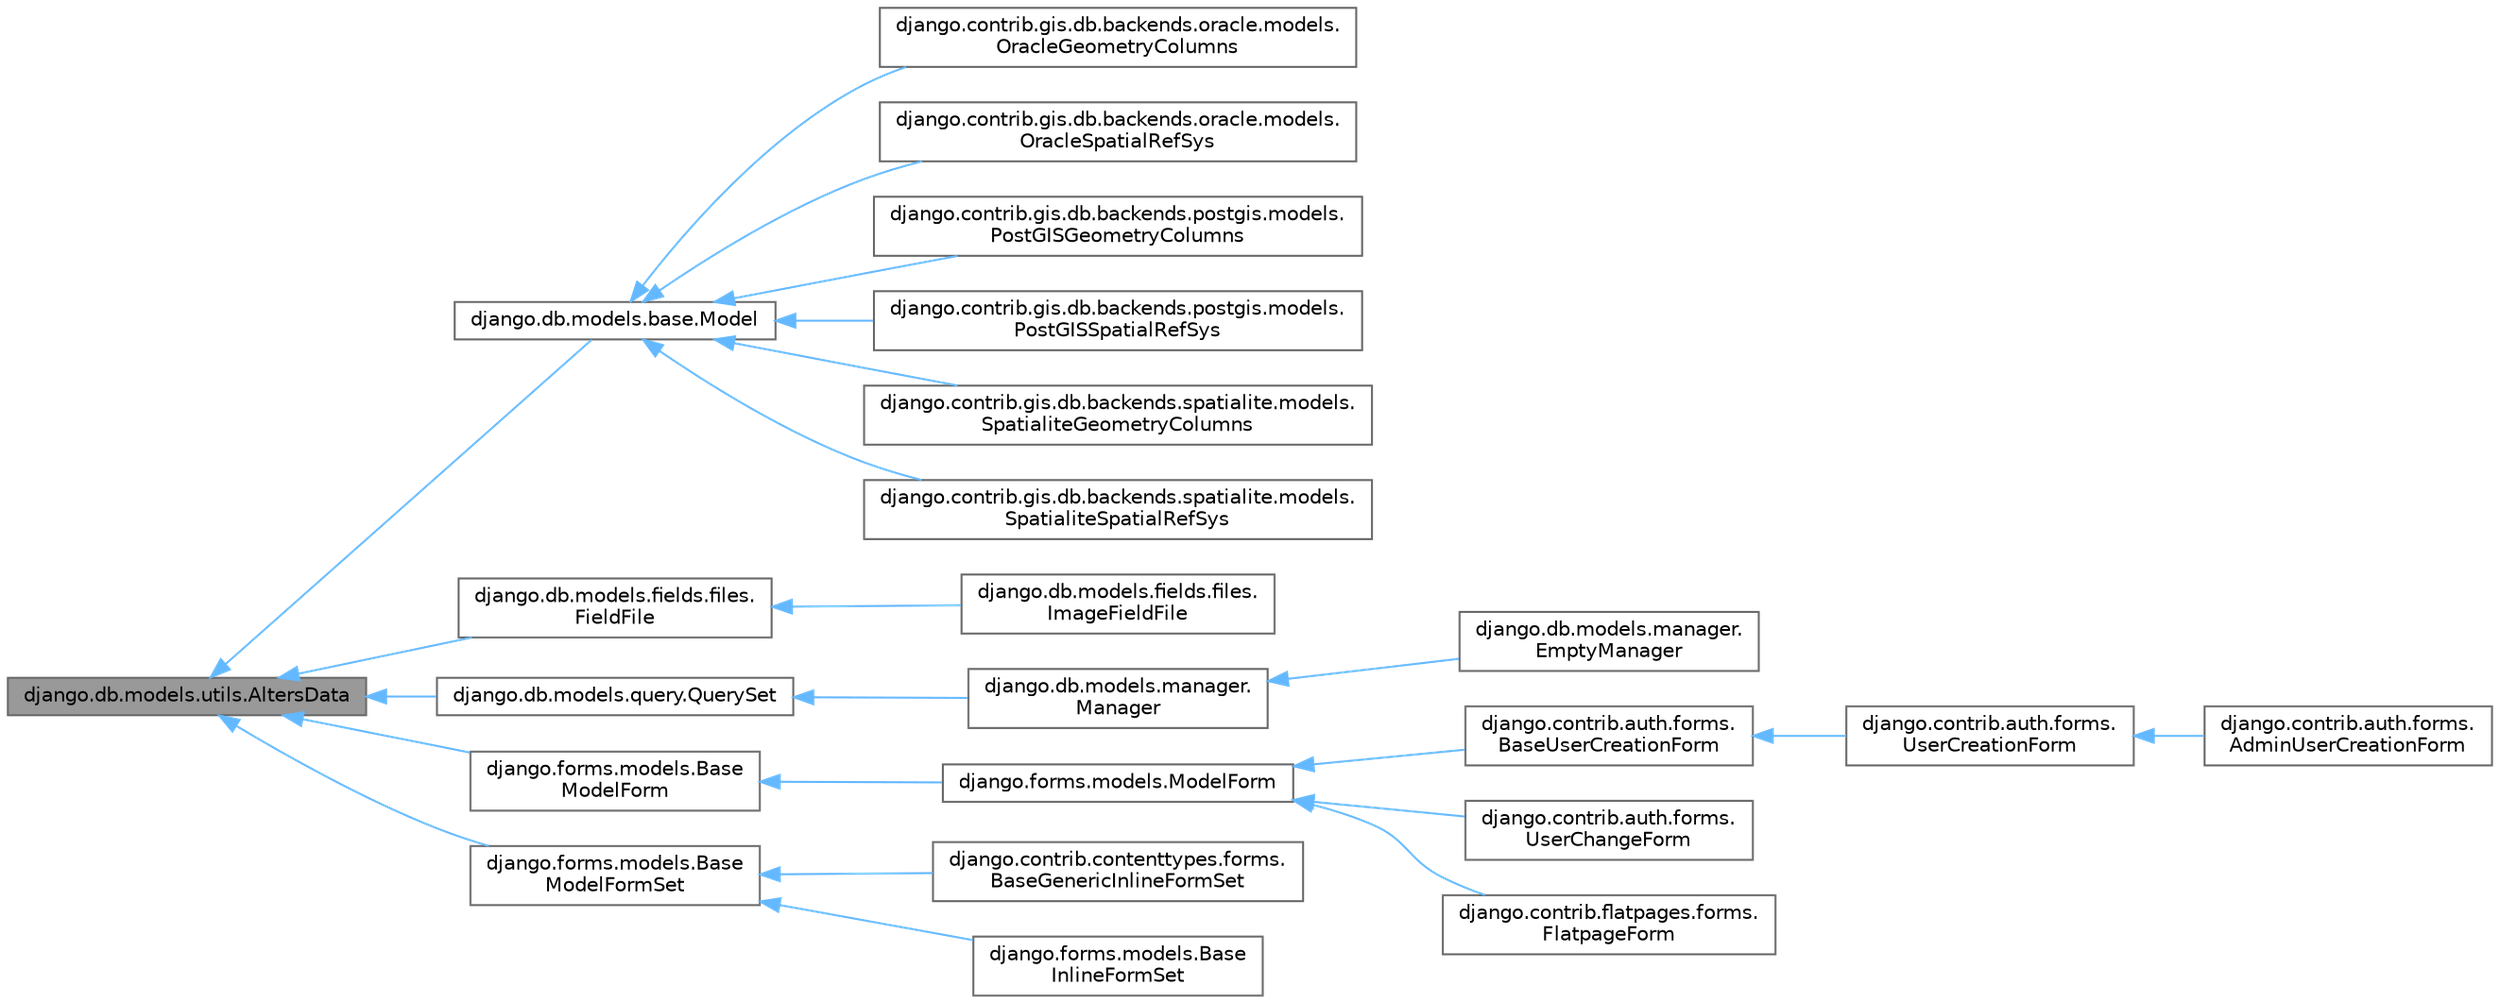 digraph "django.db.models.utils.AltersData"
{
 // LATEX_PDF_SIZE
  bgcolor="transparent";
  edge [fontname=Helvetica,fontsize=10,labelfontname=Helvetica,labelfontsize=10];
  node [fontname=Helvetica,fontsize=10,shape=box,height=0.2,width=0.4];
  rankdir="LR";
  Node1 [id="Node000001",label="django.db.models.utils.AltersData",height=0.2,width=0.4,color="gray40", fillcolor="grey60", style="filled", fontcolor="black",tooltip=" "];
  Node1 -> Node2 [id="edge23_Node000001_Node000002",dir="back",color="steelblue1",style="solid",tooltip=" "];
  Node2 [id="Node000002",label="django.db.models.base.Model",height=0.2,width=0.4,color="gray40", fillcolor="white", style="filled",URL="$classdjango_1_1db_1_1models_1_1base_1_1Model.html",tooltip=" "];
  Node2 -> Node3 [id="edge24_Node000002_Node000003",dir="back",color="steelblue1",style="solid",tooltip=" "];
  Node3 [id="Node000003",label="django.contrib.gis.db.backends.oracle.models.\lOracleGeometryColumns",height=0.2,width=0.4,color="gray40", fillcolor="white", style="filled",URL="$classdjango_1_1contrib_1_1gis_1_1db_1_1backends_1_1oracle_1_1models_1_1OracleGeometryColumns.html",tooltip=" "];
  Node2 -> Node4 [id="edge25_Node000002_Node000004",dir="back",color="steelblue1",style="solid",tooltip=" "];
  Node4 [id="Node000004",label="django.contrib.gis.db.backends.oracle.models.\lOracleSpatialRefSys",height=0.2,width=0.4,color="gray40", fillcolor="white", style="filled",URL="$classdjango_1_1contrib_1_1gis_1_1db_1_1backends_1_1oracle_1_1models_1_1OracleSpatialRefSys.html",tooltip=" "];
  Node2 -> Node5 [id="edge26_Node000002_Node000005",dir="back",color="steelblue1",style="solid",tooltip=" "];
  Node5 [id="Node000005",label="django.contrib.gis.db.backends.postgis.models.\lPostGISGeometryColumns",height=0.2,width=0.4,color="gray40", fillcolor="white", style="filled",URL="$classdjango_1_1contrib_1_1gis_1_1db_1_1backends_1_1postgis_1_1models_1_1PostGISGeometryColumns.html",tooltip=" "];
  Node2 -> Node6 [id="edge27_Node000002_Node000006",dir="back",color="steelblue1",style="solid",tooltip=" "];
  Node6 [id="Node000006",label="django.contrib.gis.db.backends.postgis.models.\lPostGISSpatialRefSys",height=0.2,width=0.4,color="gray40", fillcolor="white", style="filled",URL="$classdjango_1_1contrib_1_1gis_1_1db_1_1backends_1_1postgis_1_1models_1_1PostGISSpatialRefSys.html",tooltip=" "];
  Node2 -> Node7 [id="edge28_Node000002_Node000007",dir="back",color="steelblue1",style="solid",tooltip=" "];
  Node7 [id="Node000007",label="django.contrib.gis.db.backends.spatialite.models.\lSpatialiteGeometryColumns",height=0.2,width=0.4,color="gray40", fillcolor="white", style="filled",URL="$classdjango_1_1contrib_1_1gis_1_1db_1_1backends_1_1spatialite_1_1models_1_1SpatialiteGeometryColumns.html",tooltip=" "];
  Node2 -> Node8 [id="edge29_Node000002_Node000008",dir="back",color="steelblue1",style="solid",tooltip=" "];
  Node8 [id="Node000008",label="django.contrib.gis.db.backends.spatialite.models.\lSpatialiteSpatialRefSys",height=0.2,width=0.4,color="gray40", fillcolor="white", style="filled",URL="$classdjango_1_1contrib_1_1gis_1_1db_1_1backends_1_1spatialite_1_1models_1_1SpatialiteSpatialRefSys.html",tooltip=" "];
  Node1 -> Node9 [id="edge30_Node000001_Node000009",dir="back",color="steelblue1",style="solid",tooltip=" "];
  Node9 [id="Node000009",label="django.db.models.fields.files.\lFieldFile",height=0.2,width=0.4,color="gray40", fillcolor="white", style="filled",URL="$classdjango_1_1db_1_1models_1_1fields_1_1files_1_1FieldFile.html",tooltip=" "];
  Node9 -> Node10 [id="edge31_Node000009_Node000010",dir="back",color="steelblue1",style="solid",tooltip=" "];
  Node10 [id="Node000010",label="django.db.models.fields.files.\lImageFieldFile",height=0.2,width=0.4,color="gray40", fillcolor="white", style="filled",URL="$classdjango_1_1db_1_1models_1_1fields_1_1files_1_1ImageFieldFile.html",tooltip=" "];
  Node1 -> Node11 [id="edge32_Node000001_Node000011",dir="back",color="steelblue1",style="solid",tooltip=" "];
  Node11 [id="Node000011",label="django.db.models.query.QuerySet",height=0.2,width=0.4,color="gray40", fillcolor="white", style="filled",URL="$classdjango_1_1db_1_1models_1_1query_1_1QuerySet.html",tooltip=" "];
  Node11 -> Node12 [id="edge33_Node000011_Node000012",dir="back",color="steelblue1",style="solid",tooltip=" "];
  Node12 [id="Node000012",label="django.db.models.manager.\lManager",height=0.2,width=0.4,color="gray40", fillcolor="white", style="filled",URL="$classdjango_1_1db_1_1models_1_1manager_1_1Manager.html",tooltip=" "];
  Node12 -> Node13 [id="edge34_Node000012_Node000013",dir="back",color="steelblue1",style="solid",tooltip=" "];
  Node13 [id="Node000013",label="django.db.models.manager.\lEmptyManager",height=0.2,width=0.4,color="gray40", fillcolor="white", style="filled",URL="$classdjango_1_1db_1_1models_1_1manager_1_1EmptyManager.html",tooltip=" "];
  Node1 -> Node14 [id="edge35_Node000001_Node000014",dir="back",color="steelblue1",style="solid",tooltip=" "];
  Node14 [id="Node000014",label="django.forms.models.Base\lModelForm",height=0.2,width=0.4,color="gray40", fillcolor="white", style="filled",URL="$classdjango_1_1forms_1_1models_1_1BaseModelForm.html",tooltip=" "];
  Node14 -> Node15 [id="edge36_Node000014_Node000015",dir="back",color="steelblue1",style="solid",tooltip=" "];
  Node15 [id="Node000015",label="django.forms.models.ModelForm",height=0.2,width=0.4,color="gray40", fillcolor="white", style="filled",URL="$classdjango_1_1forms_1_1models_1_1ModelForm.html",tooltip=" "];
  Node15 -> Node16 [id="edge37_Node000015_Node000016",dir="back",color="steelblue1",style="solid",tooltip=" "];
  Node16 [id="Node000016",label="django.contrib.auth.forms.\lBaseUserCreationForm",height=0.2,width=0.4,color="gray40", fillcolor="white", style="filled",URL="$classdjango_1_1contrib_1_1auth_1_1forms_1_1BaseUserCreationForm.html",tooltip=" "];
  Node16 -> Node17 [id="edge38_Node000016_Node000017",dir="back",color="steelblue1",style="solid",tooltip=" "];
  Node17 [id="Node000017",label="django.contrib.auth.forms.\lUserCreationForm",height=0.2,width=0.4,color="gray40", fillcolor="white", style="filled",URL="$classdjango_1_1contrib_1_1auth_1_1forms_1_1UserCreationForm.html",tooltip=" "];
  Node17 -> Node18 [id="edge39_Node000017_Node000018",dir="back",color="steelblue1",style="solid",tooltip=" "];
  Node18 [id="Node000018",label="django.contrib.auth.forms.\lAdminUserCreationForm",height=0.2,width=0.4,color="gray40", fillcolor="white", style="filled",URL="$classdjango_1_1contrib_1_1auth_1_1forms_1_1AdminUserCreationForm.html",tooltip=" "];
  Node15 -> Node19 [id="edge40_Node000015_Node000019",dir="back",color="steelblue1",style="solid",tooltip=" "];
  Node19 [id="Node000019",label="django.contrib.auth.forms.\lUserChangeForm",height=0.2,width=0.4,color="gray40", fillcolor="white", style="filled",URL="$classdjango_1_1contrib_1_1auth_1_1forms_1_1UserChangeForm.html",tooltip=" "];
  Node15 -> Node20 [id="edge41_Node000015_Node000020",dir="back",color="steelblue1",style="solid",tooltip=" "];
  Node20 [id="Node000020",label="django.contrib.flatpages.forms.\lFlatpageForm",height=0.2,width=0.4,color="gray40", fillcolor="white", style="filled",URL="$classdjango_1_1contrib_1_1flatpages_1_1forms_1_1FlatpageForm.html",tooltip=" "];
  Node1 -> Node21 [id="edge42_Node000001_Node000021",dir="back",color="steelblue1",style="solid",tooltip=" "];
  Node21 [id="Node000021",label="django.forms.models.Base\lModelFormSet",height=0.2,width=0.4,color="gray40", fillcolor="white", style="filled",URL="$classdjango_1_1forms_1_1models_1_1BaseModelFormSet.html",tooltip=" "];
  Node21 -> Node22 [id="edge43_Node000021_Node000022",dir="back",color="steelblue1",style="solid",tooltip=" "];
  Node22 [id="Node000022",label="django.contrib.contenttypes.forms.\lBaseGenericInlineFormSet",height=0.2,width=0.4,color="gray40", fillcolor="white", style="filled",URL="$classdjango_1_1contrib_1_1contenttypes_1_1forms_1_1BaseGenericInlineFormSet.html",tooltip=" "];
  Node21 -> Node23 [id="edge44_Node000021_Node000023",dir="back",color="steelblue1",style="solid",tooltip=" "];
  Node23 [id="Node000023",label="django.forms.models.Base\lInlineFormSet",height=0.2,width=0.4,color="gray40", fillcolor="white", style="filled",URL="$classdjango_1_1forms_1_1models_1_1BaseInlineFormSet.html",tooltip=" "];
}
